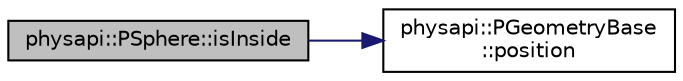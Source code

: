 digraph "physapi::PSphere::isInside"
{
 // LATEX_PDF_SIZE
  edge [fontname="Helvetica",fontsize="10",labelfontname="Helvetica",labelfontsize="10"];
  node [fontname="Helvetica",fontsize="10",shape=record];
  rankdir="LR";
  Node1 [label="physapi::PSphere::isInside",height=0.2,width=0.4,color="black", fillcolor="grey75", style="filled", fontcolor="black",tooltip="Check if the given point is inside the geometry."];
  Node1 -> Node2 [color="midnightblue",fontsize="10",style="solid",fontname="Helvetica"];
  Node2 [label="physapi::PGeometryBase\l::position",height=0.2,width=0.4,color="black", fillcolor="white", style="filled",URL="$classphysapi_1_1_p_geometry_base.html#a6bddf89a66ee7f884e33319b389c4147",tooltip="Get the position of the object."];
}
